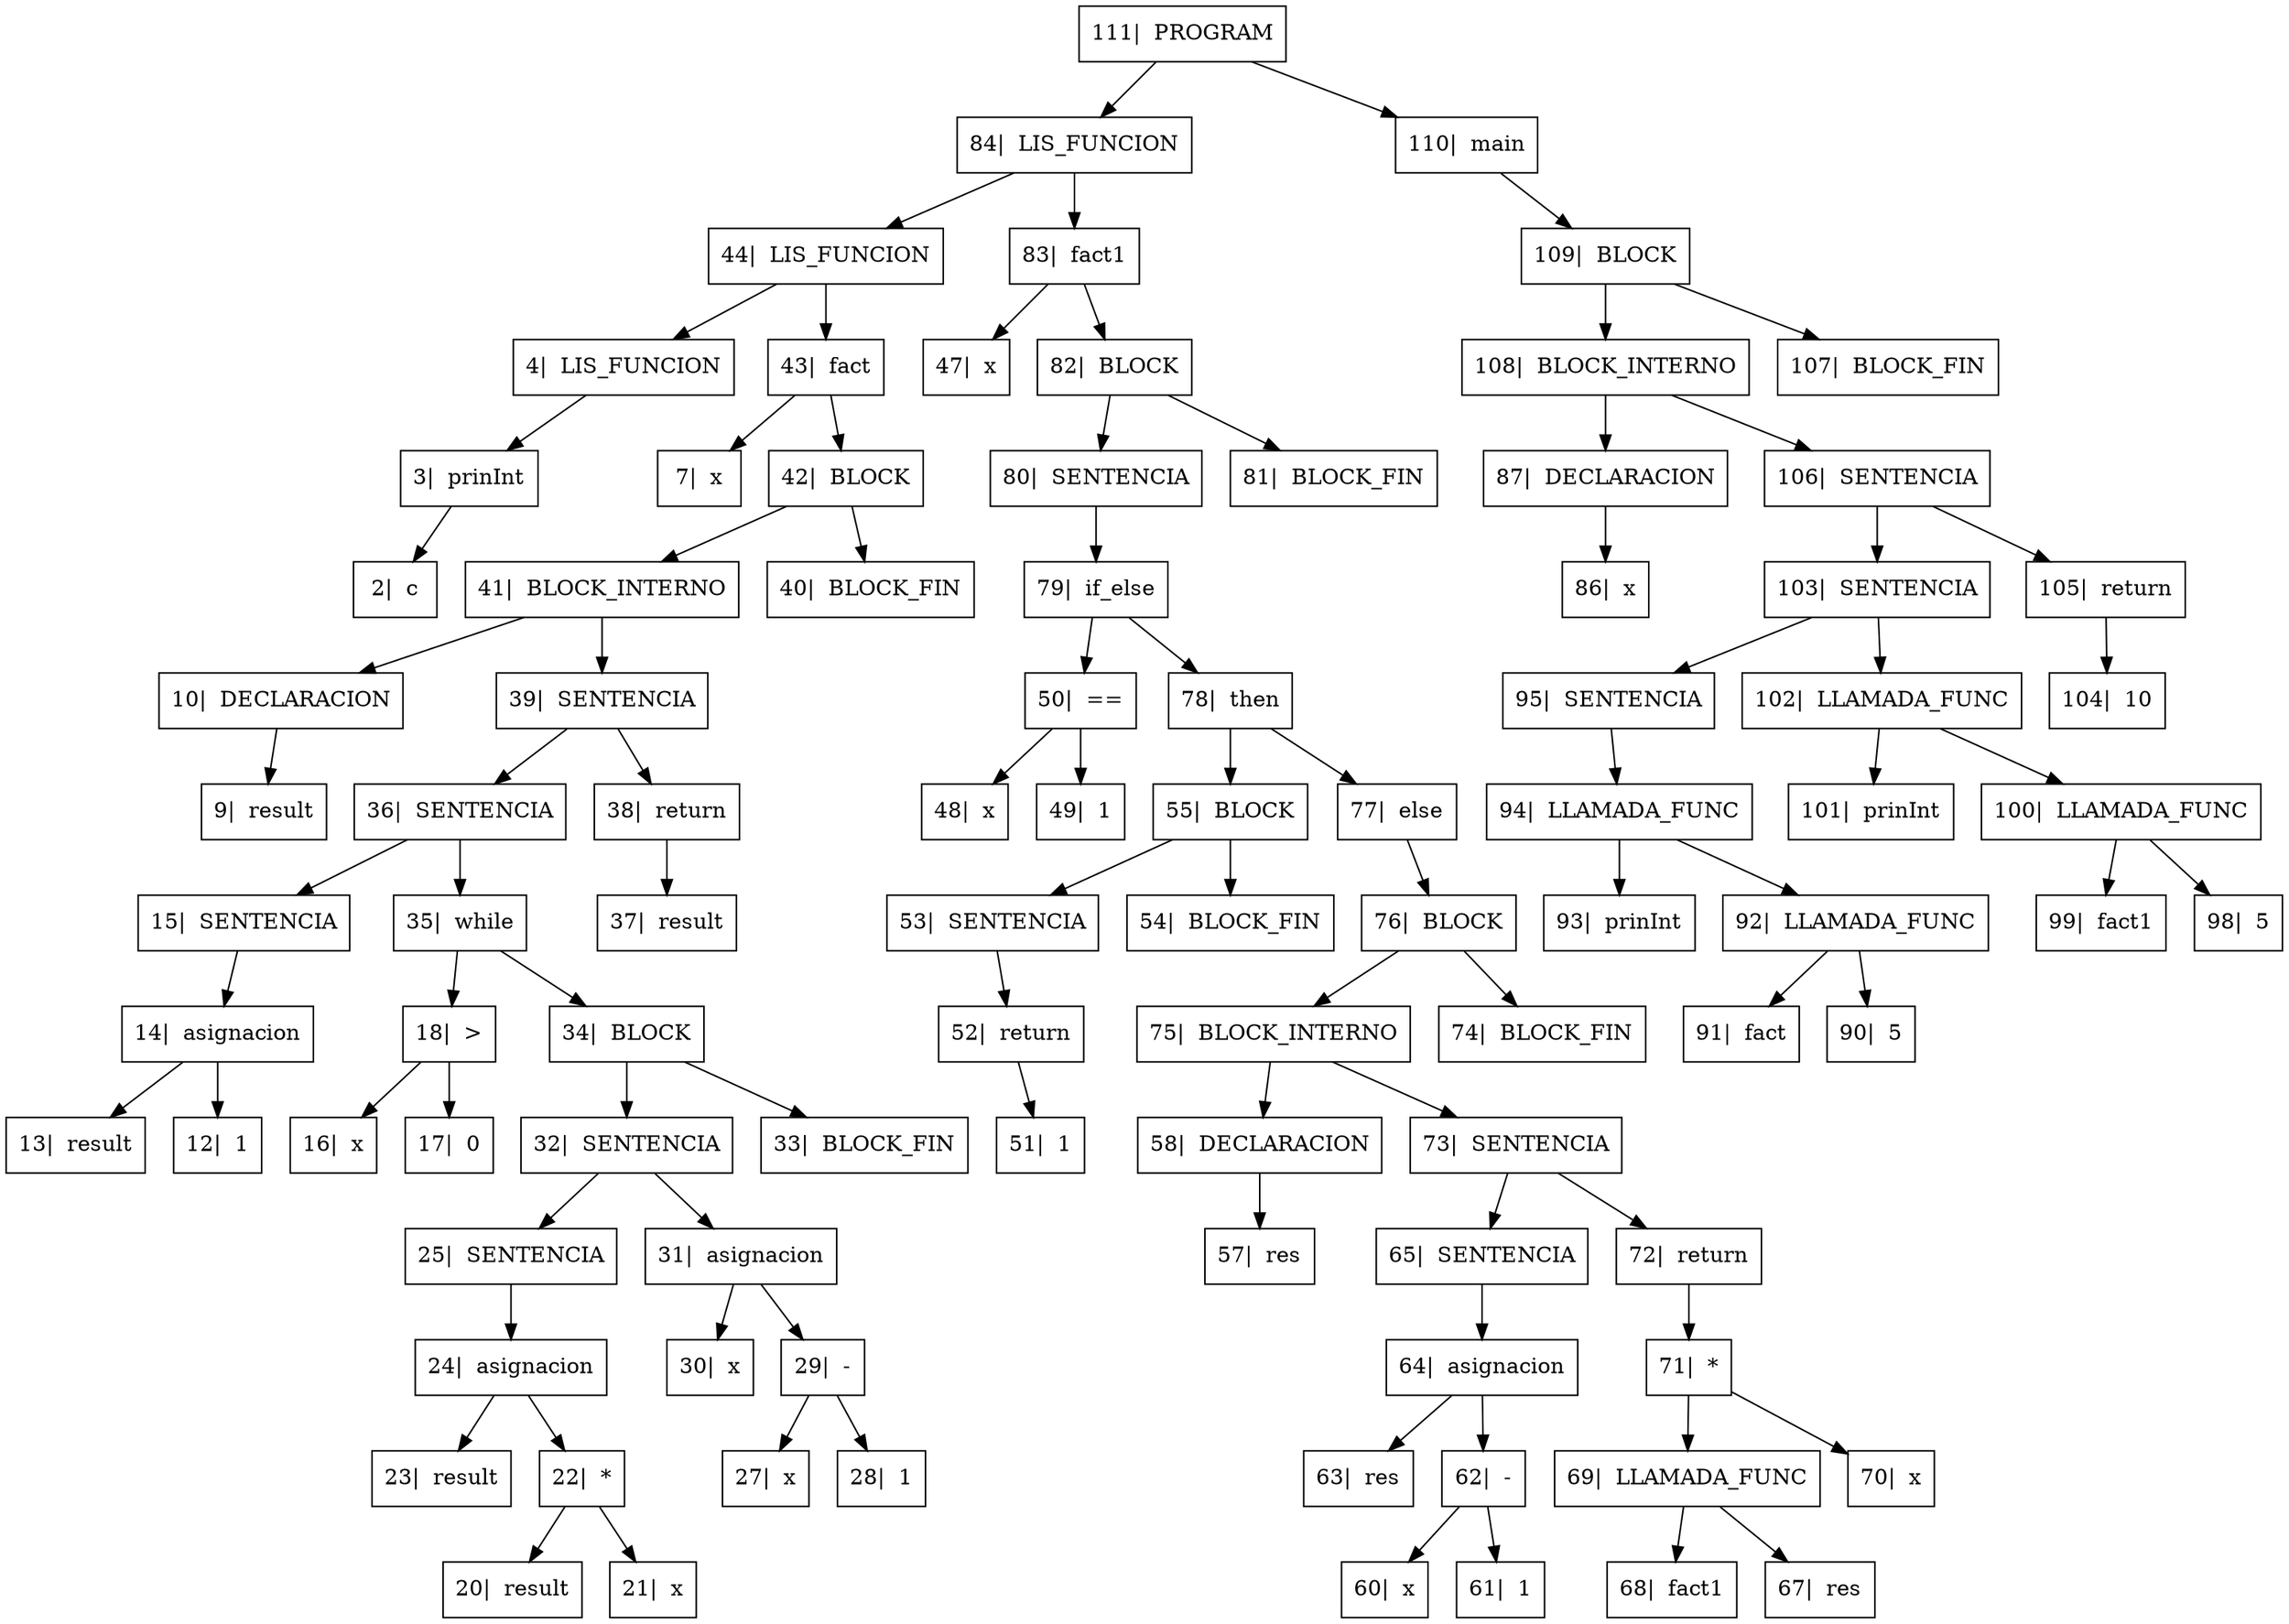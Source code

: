 digraph{

rankdir=TB;

node[shape=box];
"111|  PROGRAM" -> "84|  LIS_FUNCION", "110|  main";
"84|  LIS_FUNCION" -> "44|  LIS_FUNCION", "83|  fact1";
"44|  LIS_FUNCION" -> "4|  LIS_FUNCION", "43|  fact";
"4|  LIS_FUNCION" -> "3|  prinInt" ;
"3|  prinInt" -> "2|  c" ;
"43|  fact" -> "7|  x", "42|  BLOCK";
"42|  BLOCK" -> "41|  BLOCK_INTERNO", "40|  BLOCK_FIN";
"41|  BLOCK_INTERNO" -> "10|  DECLARACION", "39|  SENTENCIA";
"10|  DECLARACION" -> "9|  result" ;
"39|  SENTENCIA" -> "36|  SENTENCIA", "38|  return";
"36|  SENTENCIA" -> "15|  SENTENCIA", "35|  while";
"15|  SENTENCIA" -> "14|  asignacion" ;
"14|  asignacion" -> "13|  result", "12|  1";
"35|  while" -> "18|  >", "34|  BLOCK";
"18|  >" -> "16|  x", "17|  0";
"34|  BLOCK" -> "32|  SENTENCIA", "33|  BLOCK_FIN";
"32|  SENTENCIA" -> "25|  SENTENCIA", "31|  asignacion";
"25|  SENTENCIA" -> "24|  asignacion" ;
"24|  asignacion" -> "23|  result", "22|  *";
"22|  *" -> "20|  result", "21|  x";
"31|  asignacion" -> "30|  x", "29|  -";
"29|  -" -> "27|  x", "28|  1";
"38|  return" -> "37|  result" ;
"83|  fact1" -> "47|  x", "82|  BLOCK";
"82|  BLOCK" -> "80|  SENTENCIA", "81|  BLOCK_FIN";
"80|  SENTENCIA" -> "79|  if_else" ;
"79|  if_else" -> "50|  ==", "78|  then";
"50|  ==" -> "48|  x", "49|  1";
"78|  then" -> "55|  BLOCK", "77|  else";
"55|  BLOCK" -> "53|  SENTENCIA", "54|  BLOCK_FIN";
"53|  SENTENCIA" -> "52|  return" ;
"52|  return" -> "51|  1" ;
"77|  else" -> "76|  BLOCK" ;
"76|  BLOCK" -> "75|  BLOCK_INTERNO", "74|  BLOCK_FIN";
"75|  BLOCK_INTERNO" -> "58|  DECLARACION", "73|  SENTENCIA";
"58|  DECLARACION" -> "57|  res" ;
"73|  SENTENCIA" -> "65|  SENTENCIA", "72|  return";
"65|  SENTENCIA" -> "64|  asignacion" ;
"64|  asignacion" -> "63|  res", "62|  -";
"62|  -" -> "60|  x", "61|  1";
"72|  return" -> "71|  *" ;
"71|  *" -> "69|  LLAMADA_FUNC", "70|  x";
"69|  LLAMADA_FUNC" -> "68|  fact1", "67|  res";
"110|  main" -> "109|  BLOCK" ;
"109|  BLOCK" -> "108|  BLOCK_INTERNO", "107|  BLOCK_FIN";
"108|  BLOCK_INTERNO" -> "87|  DECLARACION", "106|  SENTENCIA";
"87|  DECLARACION" -> "86|  x" ;
"106|  SENTENCIA" -> "103|  SENTENCIA", "105|  return";
"103|  SENTENCIA" -> "95|  SENTENCIA", "102|  LLAMADA_FUNC";
"95|  SENTENCIA" -> "94|  LLAMADA_FUNC" ;
"94|  LLAMADA_FUNC" -> "93|  prinInt", "92|  LLAMADA_FUNC";
"92|  LLAMADA_FUNC" -> "91|  fact", "90|  5";
"102|  LLAMADA_FUNC" -> "101|  prinInt", "100|  LLAMADA_FUNC";
"100|  LLAMADA_FUNC" -> "99|  fact1", "98|  5";
"105|  return" -> "104|  10" ;
}
